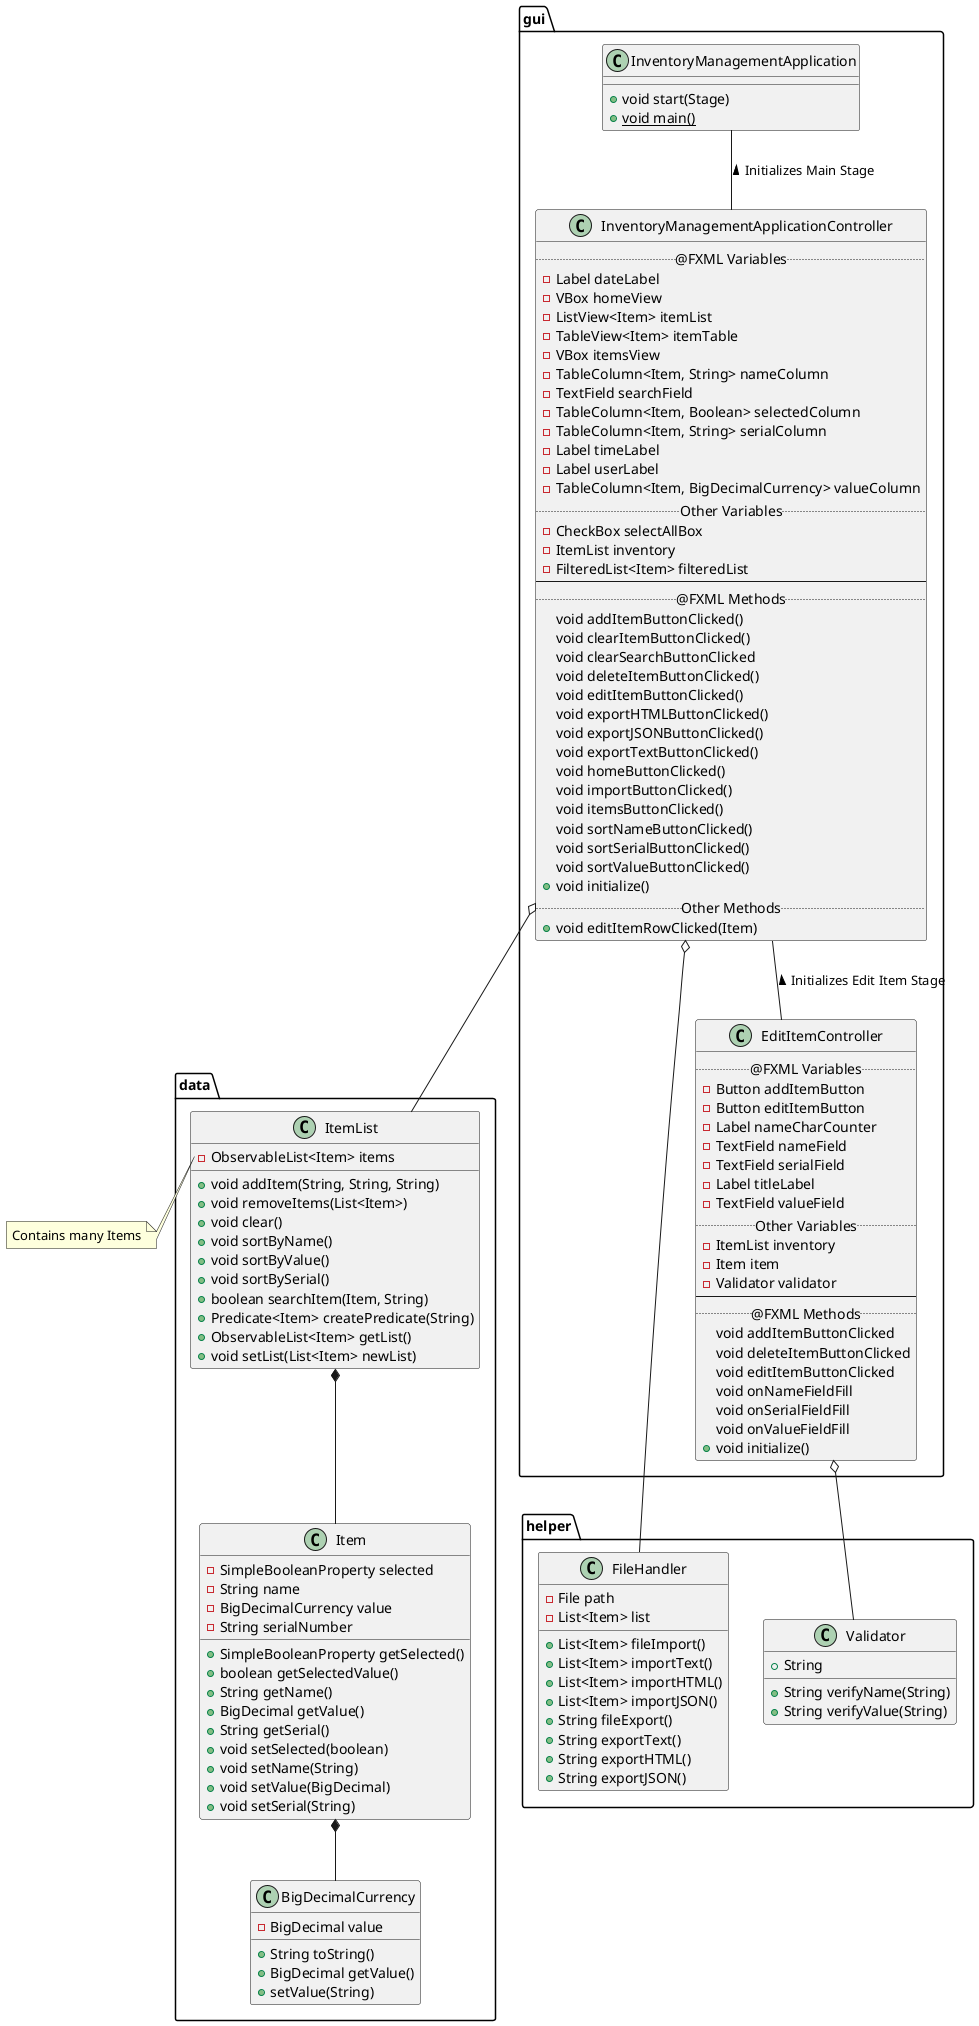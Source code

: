 @startuml

package "data" {

    class BigDecimalCurrency {
        -BigDecimal value

        +String toString()
        +BigDecimal getValue()
        +setValue(String)
    }

    class Item {
        -SimpleBooleanProperty selected
        -String name
        -BigDecimalCurrency value
        -String serialNumber

        +SimpleBooleanProperty getSelected()
        +boolean getSelectedValue()
        +String getName()
        +BigDecimal getValue()
        +String getSerial()
        +void setSelected(boolean)
        +void setName(String)
        +void setValue(BigDecimal)
        +void setSerial(String)
    }

    class ItemList {
        -ObservableList<Item> items

        +void addItem(String, String, String)
        +void removeItems(List<Item>)
        +void clear()
        +void sortByName()
        +void sortByValue()
        +void sortBySerial()
        +boolean searchItem(Item, String)
        +Predicate<Item> createPredicate(String)
        +ObservableList<Item> getList()
        +void setList(List<Item> newList)
    }

}

package "gui" {
    class EditItemController {
        ..@FXML Variables..
        -Button addItemButton
        -Button editItemButton
        -Label nameCharCounter
        -TextField nameField
        -TextField serialField
        -Label titleLabel
        -TextField valueField
        ..Other Variables..
        -ItemList inventory
        -Item item
        -Validator validator
        --
        ..@FXML Methods..
        void addItemButtonClicked
        void deleteItemButtonClicked
        void editItemButtonClicked
        void onNameFieldFill
        void onSerialFieldFill
        void onValueFieldFill
        +void initialize()
    }

    class InventoryManagementApplication {
        +void start(Stage)
        +{static}void main()
    }

    class InventoryManagementApplicationController {
        ..@FXML Variables..
        -Label dateLabel
        -VBox homeView
        -ListView<Item> itemList
        -TableView<Item> itemTable
        -VBox itemsView
        -TableColumn<Item, String> nameColumn
        -TextField searchField
        -TableColumn<Item, Boolean> selectedColumn
        -TableColumn<Item, String> serialColumn
        -Label timeLabel
        -Label userLabel
        -TableColumn<Item, BigDecimalCurrency> valueColumn
        ..Other Variables..
        -CheckBox selectAllBox
        -ItemList inventory
        -FilteredList<Item> filteredList
        --
        ..@FXML Methods..
        void addItemButtonClicked()
        void clearItemButtonClicked()
        void clearSearchButtonClicked
        void deleteItemButtonClicked()
        void editItemButtonClicked()
        void exportHTMLButtonClicked()
        void exportJSONButtonClicked()
        void exportTextButtonClicked()
        void homeButtonClicked()
        void importButtonClicked()
        void itemsButtonClicked()
        void sortNameButtonClicked()
        void sortSerialButtonClicked()
        void sortValueButtonClicked()
        +void initialize()
        ..Other Methods..
        +void editItemRowClicked(Item)
    }
}

package "helper" {
    class FileHandler {
        -File path
        -List<Item> list

        +List<Item> fileImport()
        +List<Item> importText()
        +List<Item> importHTML()
        +List<Item> importJSON()
        +String fileExport()
        +String exportText()
        +String exportHTML()
        +String exportJSON()
    }

    class Validator {
        +String verifyName(String)
        +String verifyValue(String)
        +String
    }
}

InventoryManagementApplication -- InventoryManagementApplicationController : < Initializes Main Stage
InventoryManagementApplicationController -- EditItemController : < Initializes Edit Item Stage
InventoryManagementApplicationController o-- ItemList
InventoryManagementApplicationController o-- FileHandler
EditItemController o-- Validator
ItemList *-- Item
Item *-- BigDecimalCurrency

note left of ItemList::items
    Contains many Items
end note

@enduml